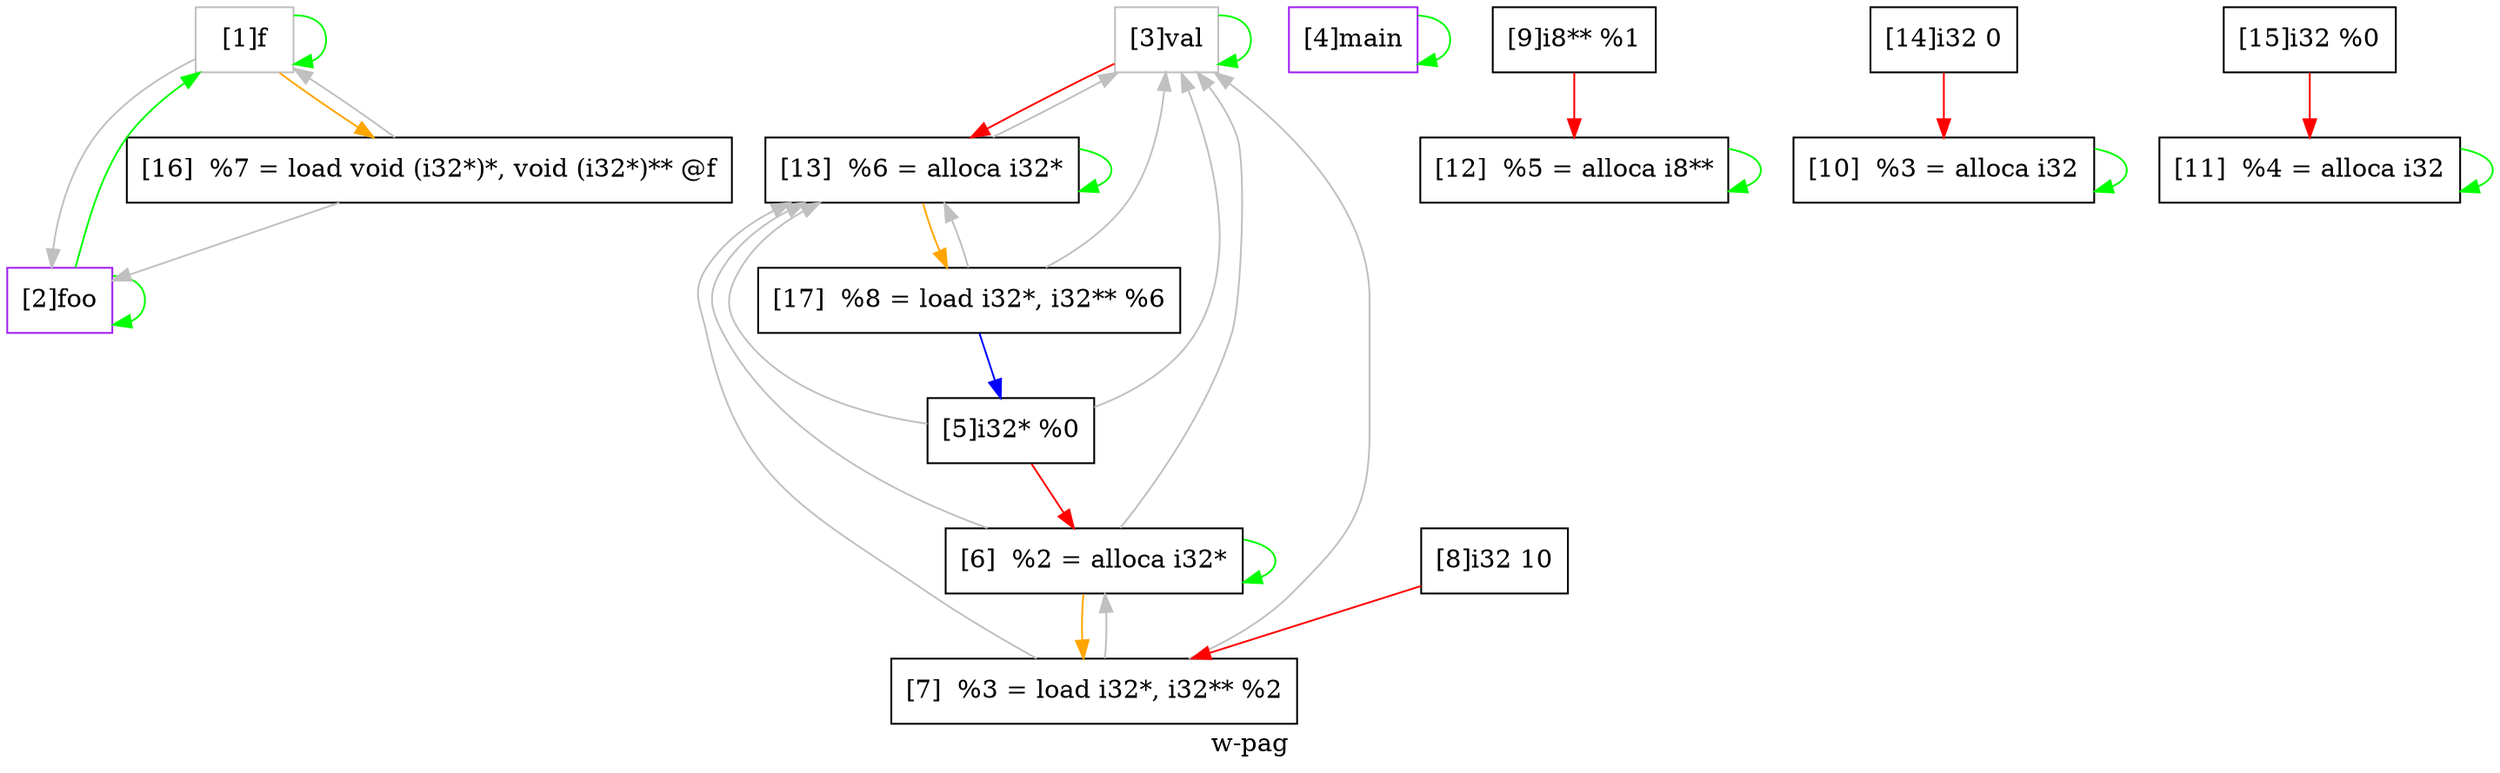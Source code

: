 digraph "w-pag"{
	label="w-pag";


	// Define the nodes
	N1 [shape=rectangle, color=grey,label="[1]f"];
	N2 [shape=rectangle, color=purple,label="[2]foo"];
	N3 [shape=rectangle, color=grey,label="[3]val"];
	N4 [shape=rectangle, color=purple,label="[4]main"];
	N5 [shape=rectangle, color=black,label="[5]i32* %0"];
	N6 [shape=rectangle, color=black,label="[6]  %2 = alloca i32*"];
	N7 [shape=rectangle, color=black,label="[7]  %3 = load i32*, i32** %2"];
	N8 [shape=rectangle, color=black,label="[8]i32 10"];
	N9 [shape=rectangle, color=black,label="[9]i8** %1"];
	N10 [shape=rectangle, color=black,label="[10]  %3 = alloca i32"];
	N11 [shape=rectangle, color=black,label="[11]  %4 = alloca i32"];
	N12 [shape=rectangle, color=black,label="[12]  %5 = alloca i8**"];
	N13 [shape=rectangle, color=black,label="[13]  %6 = alloca i32*"];
	N14 [shape=rectangle, color=black,label="[14]i32 0"];
	N15 [shape=rectangle, color=black,label="[15]i32 %0"];
	N16 [shape=rectangle, color=black,label="[16]  %7 = load void (i32*)*, void (i32*)** @f"];
	N17 [shape=rectangle, color=black,label="[17]  %8 = load i32*, i32** %6"];


	// Define the edges
	N1 -> N1[color=green,label=""];
	N1 -> N2[color=grey,label=""];
	N1 -> N16[color=orange,label=""];
	N2 -> N1[color=green,label=""];
	N2 -> N2[color=green,label=""];
	N3 -> N3[color=green,label=""];
	N3 -> N13[color=red,label=""];
	N4 -> N4[color=green,label=""];
	N5 -> N3[color=grey,label=""];
	N5 -> N6[color=red,label=""];
	N5 -> N13[color=grey,label=""];
	N6 -> N3[color=grey,label=""];
	N6 -> N6[color=green,label=""];
	N6 -> N7[color=orange,label=""];
	N6 -> N13[color=grey,label=""];
	N7 -> N3[color=grey,label=""];
	N7 -> N6[color=grey,label=""];
	N7 -> N13[color=grey,label=""];
	N8 -> N7[color=red,label=""];
	N9 -> N12[color=red,label=""];
	N10 -> N10[color=green,label=""];
	N11 -> N11[color=green,label=""];
	N12 -> N12[color=green,label=""];
	N13 -> N3[color=grey,label=""];
	N13 -> N13[color=green,label=""];
	N13 -> N17[color=orange,label=""];
	N14 -> N10[color=red,label=""];
	N15 -> N11[color=red,label=""];
	N16 -> N1[color=grey,label=""];
	N16 -> N2[color=grey,label=""];
	N17 -> N3[color=grey,label=""];
	N17 -> N5[color=blue,label=""];
	N17 -> N13[color=grey,label=""];
}
